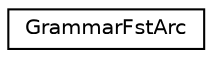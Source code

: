 digraph "Graphical Class Hierarchy"
{
  edge [fontname="Helvetica",fontsize="10",labelfontname="Helvetica",labelfontsize="10"];
  node [fontname="Helvetica",fontsize="10",shape=record];
  rankdir="LR";
  Node0 [label="GrammarFstArc",height=0.2,width=0.4,color="black", fillcolor="white", style="filled",URL="$structfst_1_1GrammarFstArc.html"];
}
